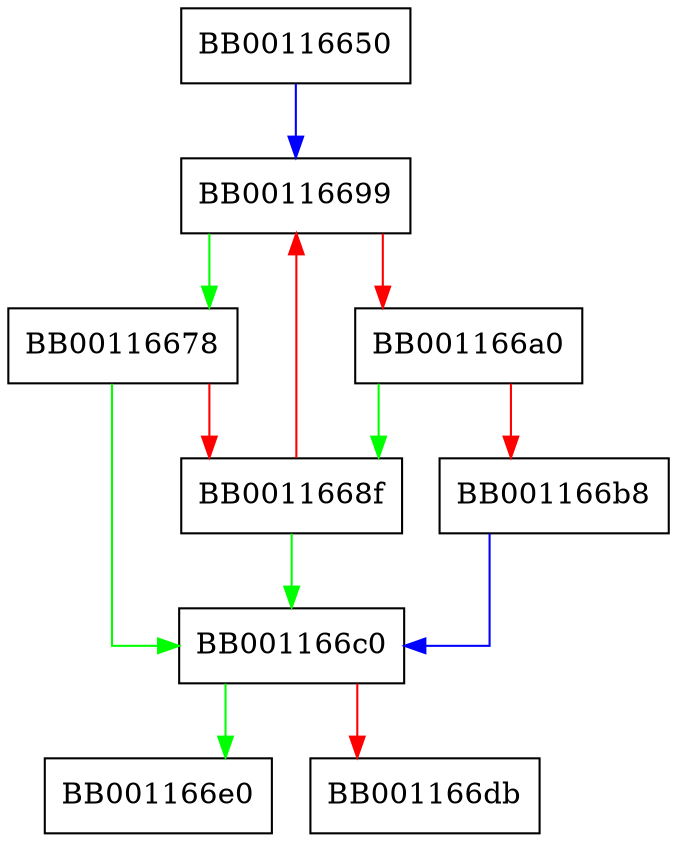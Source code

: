 digraph FUN_00116650 {
  node [shape="box"];
  graph [splines=ortho];
  BB00116650 -> BB00116699 [color="blue"];
  BB00116678 -> BB001166c0 [color="green"];
  BB00116678 -> BB0011668f [color="red"];
  BB0011668f -> BB001166c0 [color="green"];
  BB0011668f -> BB00116699 [color="red"];
  BB00116699 -> BB00116678 [color="green"];
  BB00116699 -> BB001166a0 [color="red"];
  BB001166a0 -> BB0011668f [color="green"];
  BB001166a0 -> BB001166b8 [color="red"];
  BB001166b8 -> BB001166c0 [color="blue"];
  BB001166c0 -> BB001166e0 [color="green"];
  BB001166c0 -> BB001166db [color="red"];
}